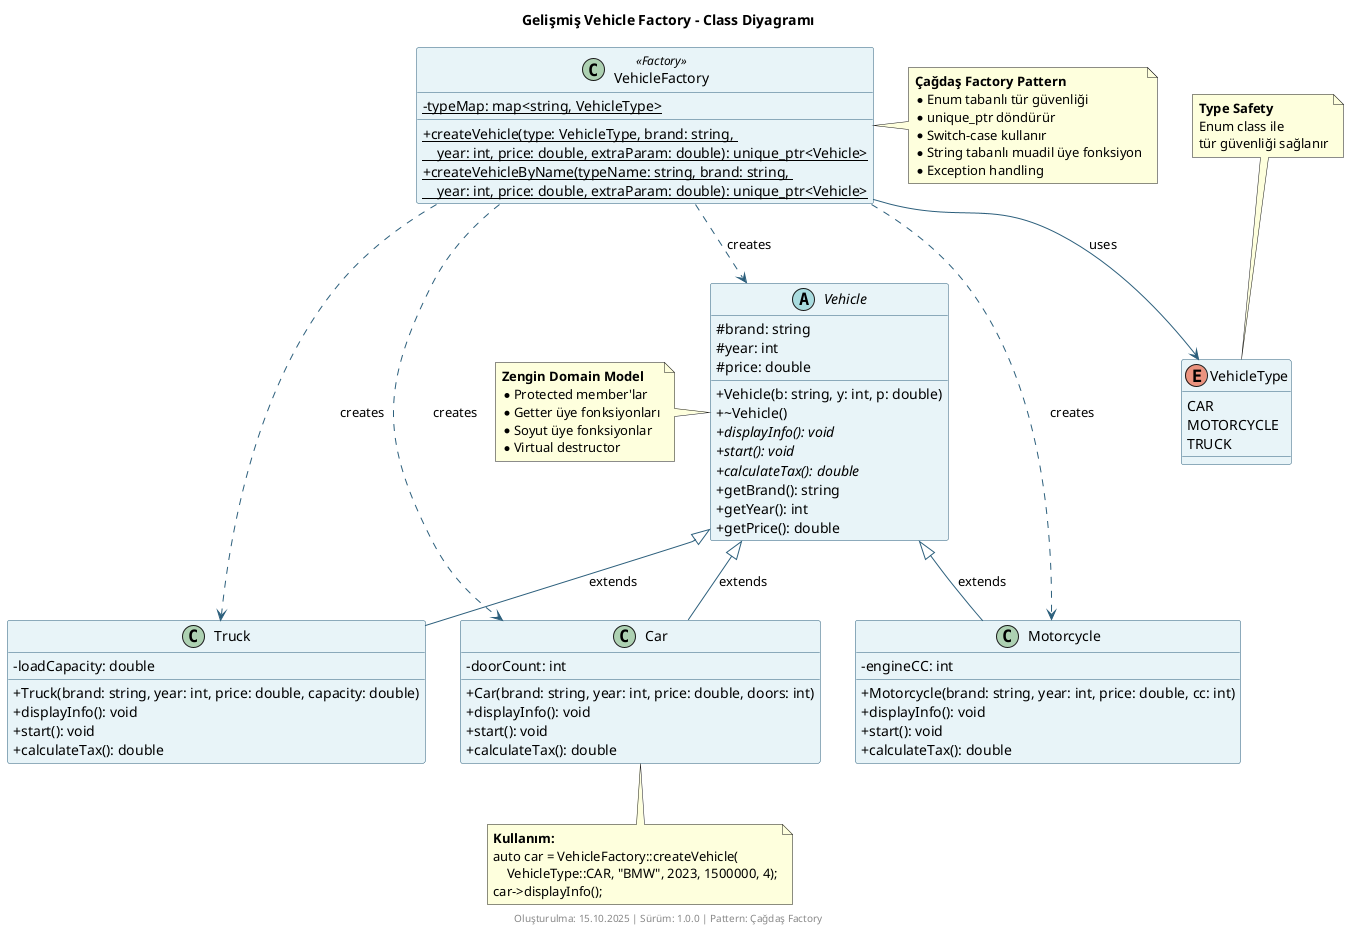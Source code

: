 @startuml advanced-vehicle-factory-class
/'
 * @file advanced-vehicle-factory-class.puml
 * @brief gelişmiş factory pattern implementasyonu - vehicle örneği
 * @author AI Assistant
 * @date 15.10.2025
 * @version 1.0.0
 * 
 * @description bu diyagram çağdaş C++ özellikleri ile geliştirilmiş
 *              factory pattern yapısını gösterir. Smart pointer kullanımı,
 *              enum tabanlı tür güvenliği ve zengin domain model içerir
 '/

title Gelişmiş Vehicle Factory - Class Diyagramı

skinparam classAttributeIconSize 0
skinparam class {
    BackgroundColor #E8F4F8
    BorderColor #2C5F7C
    ArrowColor #2C5F7C
}

skinparam enum {
    BackgroundColor #FFE8CC
    BorderColor #CC8800
}

' Enum tanımı
enum VehicleType {
    CAR
    MOTORCYCLE
    TRUCK
}

' Soyut ürün sınıfı
abstract class Vehicle {
    # brand: string
    # year: int
    # price: double
    __
    + Vehicle(b: string, y: int, p: double)
    + ~Vehicle()
    + {abstract} displayInfo(): void
    + {abstract} start(): void
    + {abstract} calculateTax(): double
    + getBrand(): string
    + getYear(): int
    + getPrice(): double
}

' Somut ürünler
class Car {
    - doorCount: int
    __
    + Car(brand: string, year: int, price: double, doors: int)
    + displayInfo(): void
    + start(): void
    + calculateTax(): double
}

class Motorcycle {
    - engineCC: int
    __
    + Motorcycle(brand: string, year: int, price: double, cc: int)
    + displayInfo(): void
    + start(): void
    + calculateTax(): double
}

class Truck {
    - loadCapacity: double
    __
    + Truck(brand: string, year: int, price: double, capacity: double)
    + displayInfo(): void
    + start(): void
    + calculateTax(): double
}

' Factory sınıfı
class VehicleFactory <<Factory>> {
    + {static} createVehicle(type: VehicleType, brand: string, \n    year: int, price: double, extraParam: double): unique_ptr<Vehicle>
    + {static} createVehicleByName(typeName: string, brand: string, \n    year: int, price: double, extraParam: double): unique_ptr<Vehicle>
    - {static} typeMap: map<string, VehicleType>
}

' İlişkiler
Vehicle <|-- Car : extends
Vehicle <|-- Motorcycle : extends
Vehicle <|-- Truck : extends

VehicleFactory ..> Vehicle : creates
VehicleFactory ..> Car : creates
VehicleFactory ..> Motorcycle : creates
VehicleFactory ..> Truck : creates
VehicleFactory --> VehicleType : uses

note right of VehicleFactory
  **Çağdaş Factory Pattern**
  * Enum tabanlı tür güvenliği
  * unique_ptr döndürür
  * Switch-case kullanır
  * String tabanlı muadil üye fonksiyon
  * Exception handling
end note

note left of Vehicle
  **Zengin Domain Model**
  * Protected member'lar
  * Getter üye fonksiyonları
  * Soyut üye fonksiyonlar
  * Virtual destructor
end note

note bottom of Car
  **Kullanım:**
  auto car = VehicleFactory::createVehicle(
      VehicleType::CAR, "BMW", 2023, 1500000, 4);
  car->displayInfo();
end note

note top of VehicleType
  **Type Safety**
  Enum class ile
  tür güvenliği sağlanır
end note

footer Oluşturulma: 15.10.2025 | Sürüm: 1.0.0 | Pattern: Çağdaş Factory

@enduml
